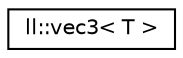 digraph "Graphical Class Hierarchy"
{
 // LATEX_PDF_SIZE
  edge [fontname="Helvetica",fontsize="10",labelfontname="Helvetica",labelfontsize="10"];
  node [fontname="Helvetica",fontsize="10",shape=record];
  rankdir="LR";
  Node0 [label="ll::vec3\< T \>",height=0.2,width=0.4,color="black", fillcolor="white", style="filled",URL="$d9/d56/structll_1_1vec3.html",tooltip="3-vector"];
}
